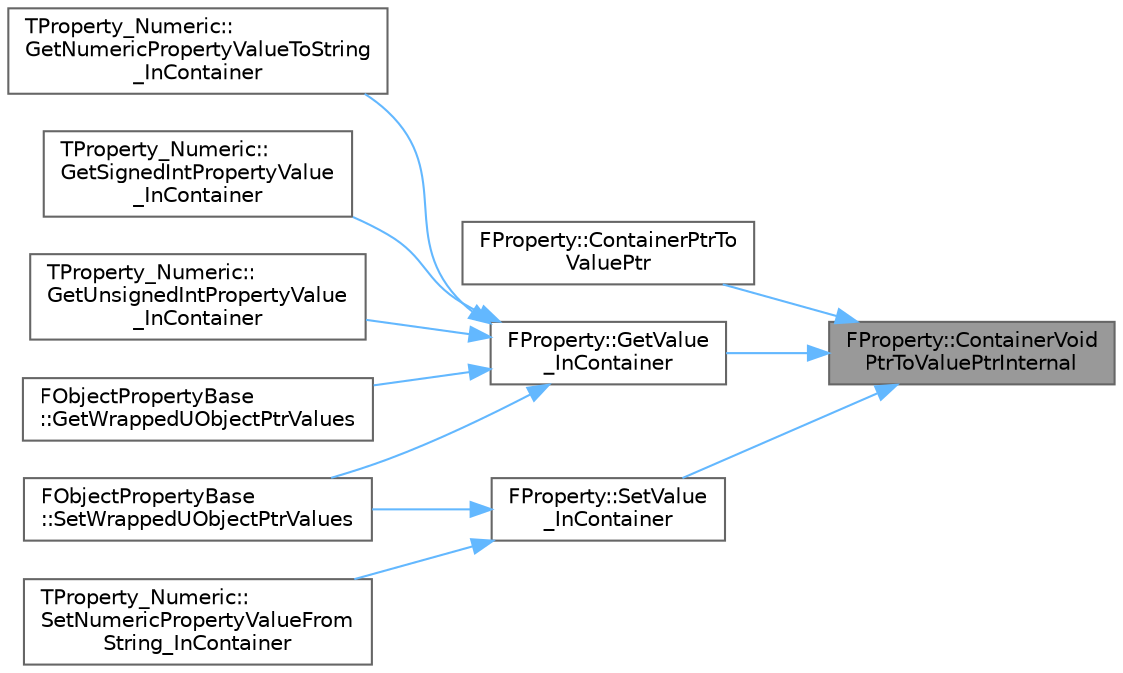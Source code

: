 digraph "FProperty::ContainerVoidPtrToValuePtrInternal"
{
 // INTERACTIVE_SVG=YES
 // LATEX_PDF_SIZE
  bgcolor="transparent";
  edge [fontname=Helvetica,fontsize=10,labelfontname=Helvetica,labelfontsize=10];
  node [fontname=Helvetica,fontsize=10,shape=box,height=0.2,width=0.4];
  rankdir="RL";
  Node1 [id="Node000001",label="FProperty::ContainerVoid\lPtrToValuePtrInternal",height=0.2,width=0.4,color="gray40", fillcolor="grey60", style="filled", fontcolor="black",tooltip=" "];
  Node1 -> Node2 [id="edge1_Node000001_Node000002",dir="back",color="steelblue1",style="solid",tooltip=" "];
  Node2 [id="Node000002",label="FProperty::ContainerPtrTo\lValuePtr",height=0.2,width=0.4,color="grey40", fillcolor="white", style="filled",URL="$d9/dbc/classFProperty.html#ae76e4e9ccb26a065fb0ca0f840a7eecc",tooltip=" "];
  Node1 -> Node3 [id="edge2_Node000001_Node000003",dir="back",color="steelblue1",style="solid",tooltip=" "];
  Node3 [id="Node000003",label="FProperty::GetValue\l_InContainer",height=0.2,width=0.4,color="grey40", fillcolor="white", style="filled",URL="$d9/dbc/classFProperty.html#a83cc0e5e21df4ab3d3603956ce4b4655",tooltip=" "];
  Node3 -> Node4 [id="edge3_Node000003_Node000004",dir="back",color="steelblue1",style="solid",tooltip=" "];
  Node4 [id="Node000004",label="TProperty_Numeric::\lGetNumericPropertyValueToString\l_InContainer",height=0.2,width=0.4,color="grey40", fillcolor="white", style="filled",URL="$dc/d30/classTProperty__Numeric.html#a21dbe210a7fbb8600be40e715f7c2e52",tooltip=" "];
  Node3 -> Node5 [id="edge4_Node000003_Node000005",dir="back",color="steelblue1",style="solid",tooltip=" "];
  Node5 [id="Node000005",label="TProperty_Numeric::\lGetSignedIntPropertyValue\l_InContainer",height=0.2,width=0.4,color="grey40", fillcolor="white", style="filled",URL="$dc/d30/classTProperty__Numeric.html#a10e8b5aa55be09b561e53f11ed4703f2",tooltip=" "];
  Node3 -> Node6 [id="edge5_Node000003_Node000006",dir="back",color="steelblue1",style="solid",tooltip=" "];
  Node6 [id="Node000006",label="TProperty_Numeric::\lGetUnsignedIntPropertyValue\l_InContainer",height=0.2,width=0.4,color="grey40", fillcolor="white", style="filled",URL="$dc/d30/classTProperty__Numeric.html#a4a0564e626a47260ca94fcdff9bf7ffd",tooltip=" "];
  Node3 -> Node7 [id="edge6_Node000003_Node000007",dir="back",color="steelblue1",style="solid",tooltip=" "];
  Node7 [id="Node000007",label="FObjectPropertyBase\l::GetWrappedUObjectPtrValues",height=0.2,width=0.4,color="grey40", fillcolor="white", style="filled",URL="$d6/d97/classFObjectPropertyBase.html#a55da24c8d9ea2e3e8dfebd95cb0bbbf8",tooltip=" "];
  Node3 -> Node8 [id="edge7_Node000003_Node000008",dir="back",color="steelblue1",style="solid",tooltip=" "];
  Node8 [id="Node000008",label="FObjectPropertyBase\l::SetWrappedUObjectPtrValues",height=0.2,width=0.4,color="grey40", fillcolor="white", style="filled",URL="$d6/d97/classFObjectPropertyBase.html#a2cc3c6831ead3b59a29b65b84134c589",tooltip=" "];
  Node1 -> Node9 [id="edge8_Node000001_Node000009",dir="back",color="steelblue1",style="solid",tooltip=" "];
  Node9 [id="Node000009",label="FProperty::SetValue\l_InContainer",height=0.2,width=0.4,color="grey40", fillcolor="white", style="filled",URL="$d9/dbc/classFProperty.html#a90d285b4484af6399d58f940f4834d90",tooltip=" "];
  Node9 -> Node10 [id="edge9_Node000009_Node000010",dir="back",color="steelblue1",style="solid",tooltip=" "];
  Node10 [id="Node000010",label="TProperty_Numeric::\lSetNumericPropertyValueFrom\lString_InContainer",height=0.2,width=0.4,color="grey40", fillcolor="white", style="filled",URL="$dc/d30/classTProperty__Numeric.html#ab4b01e4e314cf15f8187f2163e170b88",tooltip=" "];
  Node9 -> Node8 [id="edge10_Node000009_Node000008",dir="back",color="steelblue1",style="solid",tooltip=" "];
}
